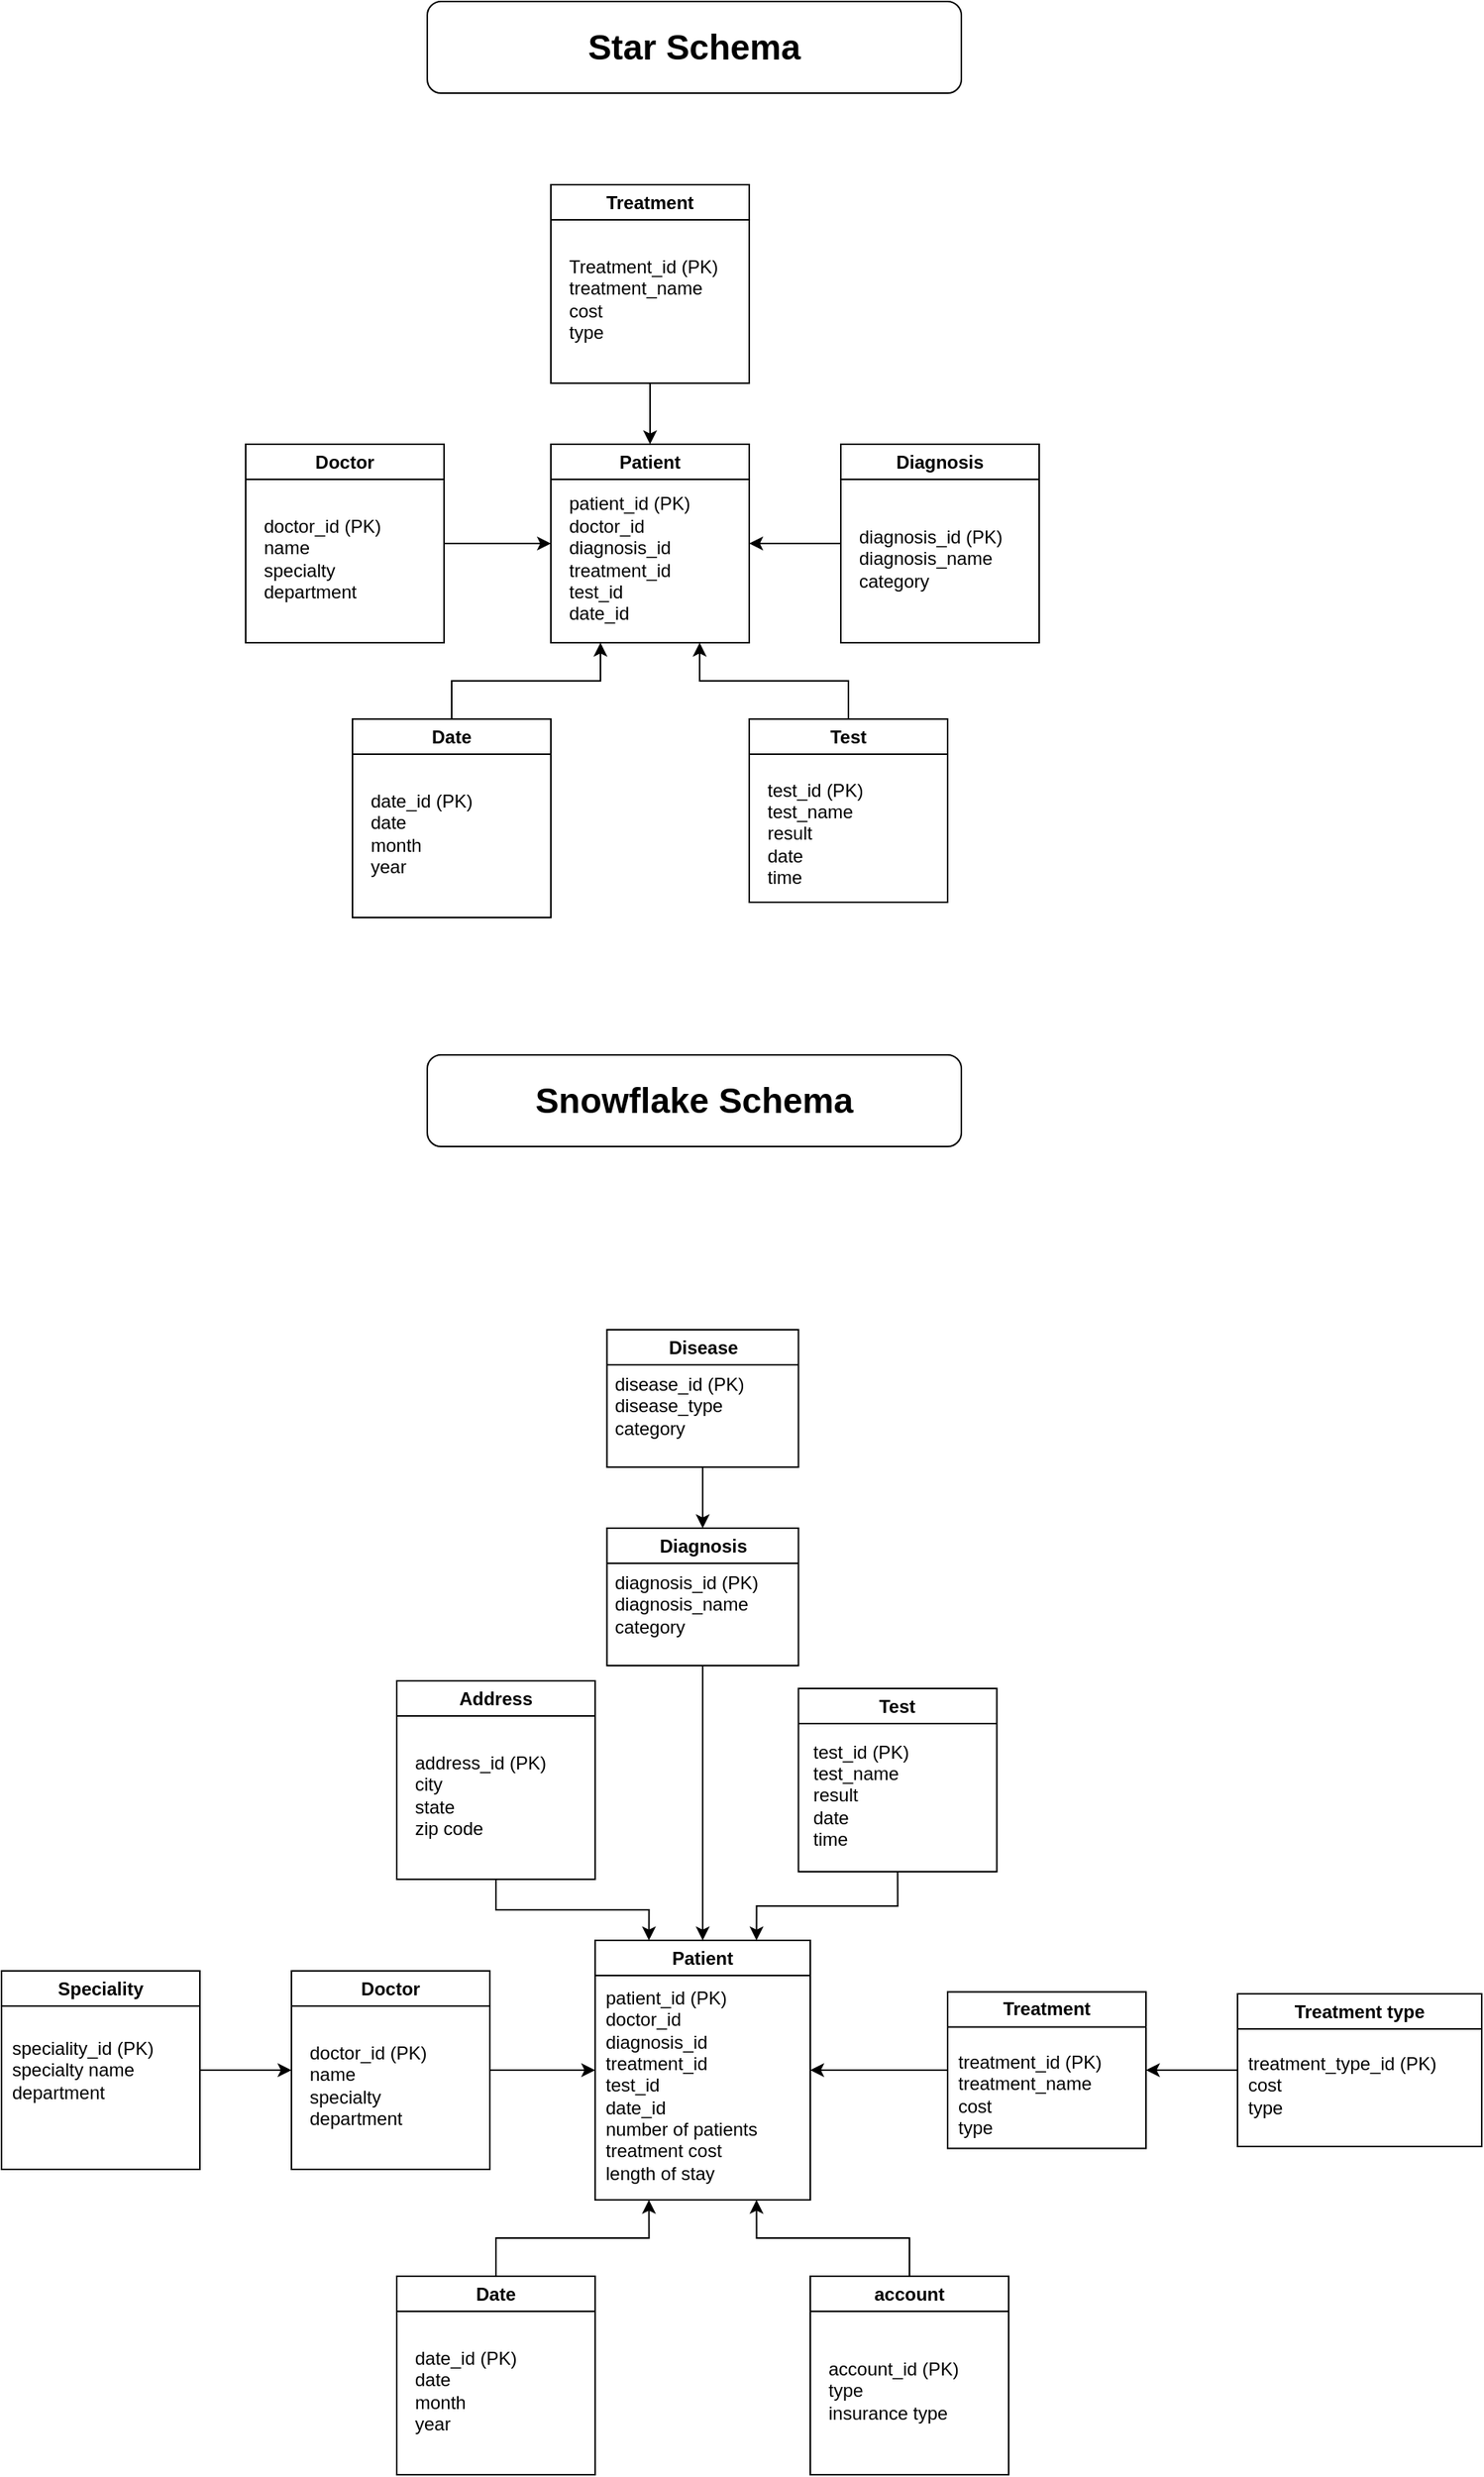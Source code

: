 <mxfile version="26.0.11">
  <diagram name="Page-1" id="eat_gzCOZDSkfmyDiPd1">
    <mxGraphModel dx="2187" dy="754" grid="1" gridSize="10" guides="1" tooltips="1" connect="1" arrows="1" fold="1" page="1" pageScale="1" pageWidth="827" pageHeight="1169" math="0" shadow="0">
      <root>
        <mxCell id="0" />
        <mxCell id="1" parent="0" />
        <mxCell id="onyuebwFOxCPBUi-mzCK-1" value="Patient" style="swimlane;whiteSpace=wrap;html=1;" vertex="1" parent="1">
          <mxGeometry x="320" y="300" width="130" height="130" as="geometry" />
        </mxCell>
        <mxCell id="onyuebwFOxCPBUi-mzCK-2" value="patient_id (PK)&lt;div&gt;doctor_id&lt;/div&gt;&lt;div&gt;diagnosis_id&lt;/div&gt;&lt;div&gt;treatment_id&lt;/div&gt;&lt;div&gt;test_id&lt;/div&gt;&lt;div&gt;date_id&lt;/div&gt;" style="text;html=1;align=left;verticalAlign=middle;resizable=0;points=[];autosize=1;strokeColor=none;fillColor=none;" vertex="1" parent="onyuebwFOxCPBUi-mzCK-1">
          <mxGeometry x="10" y="25" width="100" height="100" as="geometry" />
        </mxCell>
        <mxCell id="onyuebwFOxCPBUi-mzCK-24" style="edgeStyle=orthogonalEdgeStyle;rounded=0;orthogonalLoop=1;jettySize=auto;html=1;exitX=1;exitY=0.5;exitDx=0;exitDy=0;entryX=0;entryY=0.5;entryDx=0;entryDy=0;" edge="1" parent="1" source="onyuebwFOxCPBUi-mzCK-3" target="onyuebwFOxCPBUi-mzCK-1">
          <mxGeometry relative="1" as="geometry" />
        </mxCell>
        <mxCell id="onyuebwFOxCPBUi-mzCK-3" value="Doctor" style="swimlane;whiteSpace=wrap;html=1;" vertex="1" parent="1">
          <mxGeometry x="120" y="300" width="130" height="130" as="geometry" />
        </mxCell>
        <mxCell id="onyuebwFOxCPBUi-mzCK-4" value="doctor_id (PK)&lt;div&gt;name&lt;/div&gt;&lt;div&gt;specialty&lt;/div&gt;&lt;div&gt;department&lt;/div&gt;" style="text;html=1;align=left;verticalAlign=middle;resizable=0;points=[];autosize=1;strokeColor=none;fillColor=none;" vertex="1" parent="onyuebwFOxCPBUi-mzCK-3">
          <mxGeometry x="10" y="40" width="100" height="70" as="geometry" />
        </mxCell>
        <mxCell id="onyuebwFOxCPBUi-mzCK-16" style="edgeStyle=orthogonalEdgeStyle;rounded=0;orthogonalLoop=1;jettySize=auto;html=1;exitX=0;exitY=0.5;exitDx=0;exitDy=0;entryX=1;entryY=0.5;entryDx=0;entryDy=0;" edge="1" parent="1" source="onyuebwFOxCPBUi-mzCK-5" target="onyuebwFOxCPBUi-mzCK-1">
          <mxGeometry relative="1" as="geometry" />
        </mxCell>
        <mxCell id="onyuebwFOxCPBUi-mzCK-5" value="Diagnosis" style="swimlane;whiteSpace=wrap;html=1;startSize=23;" vertex="1" parent="1">
          <mxGeometry x="510" y="300" width="130" height="130" as="geometry" />
        </mxCell>
        <mxCell id="onyuebwFOxCPBUi-mzCK-6" value="diagnosis_id (PK)&lt;div&gt;diagnosis_name&lt;/div&gt;&lt;div&gt;category&lt;/div&gt;" style="text;html=1;align=left;verticalAlign=middle;resizable=0;points=[];autosize=1;strokeColor=none;fillColor=none;" vertex="1" parent="onyuebwFOxCPBUi-mzCK-5">
          <mxGeometry x="10" y="45" width="120" height="60" as="geometry" />
        </mxCell>
        <mxCell id="onyuebwFOxCPBUi-mzCK-15" style="edgeStyle=orthogonalEdgeStyle;rounded=0;orthogonalLoop=1;jettySize=auto;html=1;exitX=0.5;exitY=1;exitDx=0;exitDy=0;entryX=0.5;entryY=0;entryDx=0;entryDy=0;" edge="1" parent="1" source="onyuebwFOxCPBUi-mzCK-7" target="onyuebwFOxCPBUi-mzCK-1">
          <mxGeometry relative="1" as="geometry" />
        </mxCell>
        <mxCell id="onyuebwFOxCPBUi-mzCK-7" value="Treatment" style="swimlane;whiteSpace=wrap;html=1;" vertex="1" parent="1">
          <mxGeometry x="320" y="130" width="130" height="130" as="geometry" />
        </mxCell>
        <mxCell id="onyuebwFOxCPBUi-mzCK-8" value="Treatment_id (PK)&lt;div&gt;treatment_name&lt;/div&gt;&lt;div&gt;cost&lt;/div&gt;&lt;div&gt;type&lt;/div&gt;" style="text;html=1;align=left;verticalAlign=middle;resizable=0;points=[];autosize=1;strokeColor=none;fillColor=none;" vertex="1" parent="onyuebwFOxCPBUi-mzCK-7">
          <mxGeometry x="10" y="40" width="120" height="70" as="geometry" />
        </mxCell>
        <mxCell id="onyuebwFOxCPBUi-mzCK-18" style="edgeStyle=orthogonalEdgeStyle;rounded=0;orthogonalLoop=1;jettySize=auto;html=1;exitX=0.5;exitY=0;exitDx=0;exitDy=0;entryX=0.25;entryY=1;entryDx=0;entryDy=0;" edge="1" parent="1" source="onyuebwFOxCPBUi-mzCK-9" target="onyuebwFOxCPBUi-mzCK-1">
          <mxGeometry relative="1" as="geometry" />
        </mxCell>
        <mxCell id="onyuebwFOxCPBUi-mzCK-9" value="Date" style="swimlane;whiteSpace=wrap;html=1;" vertex="1" parent="1">
          <mxGeometry x="190" y="480" width="130" height="130" as="geometry" />
        </mxCell>
        <mxCell id="onyuebwFOxCPBUi-mzCK-10" value="date_id (PK)&lt;div&gt;date&lt;/div&gt;&lt;div&gt;month&lt;/div&gt;&lt;div&gt;year&lt;/div&gt;" style="text;html=1;align=left;verticalAlign=middle;resizable=0;points=[];autosize=1;strokeColor=none;fillColor=none;" vertex="1" parent="onyuebwFOxCPBUi-mzCK-9">
          <mxGeometry x="10" y="40" width="90" height="70" as="geometry" />
        </mxCell>
        <mxCell id="onyuebwFOxCPBUi-mzCK-17" style="edgeStyle=orthogonalEdgeStyle;rounded=0;orthogonalLoop=1;jettySize=auto;html=1;exitX=0.5;exitY=0;exitDx=0;exitDy=0;entryX=0.75;entryY=1;entryDx=0;entryDy=0;" edge="1" parent="1" source="onyuebwFOxCPBUi-mzCK-11" target="onyuebwFOxCPBUi-mzCK-1">
          <mxGeometry relative="1" as="geometry" />
        </mxCell>
        <mxCell id="onyuebwFOxCPBUi-mzCK-11" value="Test" style="swimlane;whiteSpace=wrap;html=1;" vertex="1" parent="1">
          <mxGeometry x="450" y="480" width="130" height="120" as="geometry" />
        </mxCell>
        <mxCell id="onyuebwFOxCPBUi-mzCK-12" value="test_id (PK)&lt;div&gt;test_name&lt;/div&gt;&lt;div&gt;result&lt;/div&gt;&lt;div&gt;date&lt;/div&gt;&lt;div&gt;time&lt;/div&gt;" style="text;html=1;align=left;verticalAlign=middle;resizable=0;points=[];autosize=1;strokeColor=none;fillColor=none;" vertex="1" parent="onyuebwFOxCPBUi-mzCK-11">
          <mxGeometry x="10" y="30" width="90" height="90" as="geometry" />
        </mxCell>
        <mxCell id="onyuebwFOxCPBUi-mzCK-19" value="&lt;b&gt;&lt;font style=&quot;font-size: 23px;&quot;&gt;Star Schema&lt;/font&gt;&lt;/b&gt;" style="rounded=1;whiteSpace=wrap;html=1;" vertex="1" parent="1">
          <mxGeometry x="239" y="10" width="350" height="60" as="geometry" />
        </mxCell>
        <mxCell id="onyuebwFOxCPBUi-mzCK-21" value="&lt;b&gt;&lt;font style=&quot;font-size: 23px;&quot;&gt;Snowflake Schema&lt;/font&gt;&lt;/b&gt;" style="rounded=1;whiteSpace=wrap;html=1;" vertex="1" parent="1">
          <mxGeometry x="239" y="700" width="350" height="60" as="geometry" />
        </mxCell>
        <mxCell id="onyuebwFOxCPBUi-mzCK-22" value="Patient" style="swimlane;whiteSpace=wrap;html=1;" vertex="1" parent="1">
          <mxGeometry x="349" y="1280" width="141" height="170" as="geometry" />
        </mxCell>
        <mxCell id="onyuebwFOxCPBUi-mzCK-23" value="patient_id (PK)&lt;div&gt;doctor_id&lt;/div&gt;&lt;div&gt;diagnosis_id&lt;/div&gt;&lt;div&gt;treatment_id&lt;/div&gt;&lt;div&gt;test_id&lt;/div&gt;&lt;div&gt;date_id&lt;/div&gt;&lt;div&gt;number of patients&lt;/div&gt;&lt;div&gt;treatment cost&lt;/div&gt;&lt;div&gt;length of stay&lt;/div&gt;" style="text;html=1;align=left;verticalAlign=middle;resizable=0;points=[];autosize=1;strokeColor=none;fillColor=none;" vertex="1" parent="onyuebwFOxCPBUi-mzCK-22">
          <mxGeometry x="5" y="25" width="120" height="140" as="geometry" />
        </mxCell>
        <mxCell id="onyuebwFOxCPBUi-mzCK-51" style="edgeStyle=orthogonalEdgeStyle;rounded=0;orthogonalLoop=1;jettySize=auto;html=1;exitX=1;exitY=0.5;exitDx=0;exitDy=0;entryX=0;entryY=0.5;entryDx=0;entryDy=0;" edge="1" parent="1" source="onyuebwFOxCPBUi-mzCK-25" target="onyuebwFOxCPBUi-mzCK-22">
          <mxGeometry relative="1" as="geometry" />
        </mxCell>
        <mxCell id="onyuebwFOxCPBUi-mzCK-25" value="Doctor" style="swimlane;whiteSpace=wrap;html=1;" vertex="1" parent="1">
          <mxGeometry x="150" y="1300" width="130" height="130" as="geometry" />
        </mxCell>
        <mxCell id="onyuebwFOxCPBUi-mzCK-26" value="doctor_id (PK)&lt;div&gt;name&lt;/div&gt;&lt;div&gt;specialty&lt;/div&gt;&lt;div&gt;department&lt;/div&gt;" style="text;html=1;align=left;verticalAlign=middle;resizable=0;points=[];autosize=1;strokeColor=none;fillColor=none;" vertex="1" parent="onyuebwFOxCPBUi-mzCK-25">
          <mxGeometry x="10" y="40" width="100" height="70" as="geometry" />
        </mxCell>
        <mxCell id="onyuebwFOxCPBUi-mzCK-57" style="edgeStyle=orthogonalEdgeStyle;rounded=0;orthogonalLoop=1;jettySize=auto;html=1;exitX=1;exitY=0.5;exitDx=0;exitDy=0;entryX=0;entryY=0.5;entryDx=0;entryDy=0;" edge="1" parent="1" source="onyuebwFOxCPBUi-mzCK-27" target="onyuebwFOxCPBUi-mzCK-25">
          <mxGeometry relative="1" as="geometry" />
        </mxCell>
        <mxCell id="onyuebwFOxCPBUi-mzCK-27" value="Speciality" style="swimlane;whiteSpace=wrap;html=1;" vertex="1" parent="1">
          <mxGeometry x="-40" y="1300" width="130" height="130" as="geometry" />
        </mxCell>
        <mxCell id="onyuebwFOxCPBUi-mzCK-28" value="speciality_id (PK)&lt;div&gt;specialty name&lt;/div&gt;&lt;div&gt;department&lt;/div&gt;" style="text;html=1;align=left;verticalAlign=middle;resizable=0;points=[];autosize=1;strokeColor=none;fillColor=none;" vertex="1" parent="onyuebwFOxCPBUi-mzCK-27">
          <mxGeometry x="5" y="35" width="120" height="60" as="geometry" />
        </mxCell>
        <mxCell id="onyuebwFOxCPBUi-mzCK-50" style="edgeStyle=orthogonalEdgeStyle;rounded=0;orthogonalLoop=1;jettySize=auto;html=1;exitX=0.5;exitY=1;exitDx=0;exitDy=0;entryX=0.25;entryY=0;entryDx=0;entryDy=0;" edge="1" parent="1" source="onyuebwFOxCPBUi-mzCK-29" target="onyuebwFOxCPBUi-mzCK-22">
          <mxGeometry relative="1" as="geometry" />
        </mxCell>
        <mxCell id="onyuebwFOxCPBUi-mzCK-29" value="Address" style="swimlane;whiteSpace=wrap;html=1;" vertex="1" parent="1">
          <mxGeometry x="219" y="1110" width="130" height="130" as="geometry" />
        </mxCell>
        <mxCell id="onyuebwFOxCPBUi-mzCK-30" value="address_id (PK)&lt;div&gt;city&lt;/div&gt;&lt;div&gt;state&lt;/div&gt;&lt;div&gt;zip code&lt;/div&gt;" style="text;html=1;align=left;verticalAlign=middle;resizable=0;points=[];autosize=1;strokeColor=none;fillColor=none;" vertex="1" parent="onyuebwFOxCPBUi-mzCK-29">
          <mxGeometry x="10" y="40" width="110" height="70" as="geometry" />
        </mxCell>
        <mxCell id="onyuebwFOxCPBUi-mzCK-49" style="edgeStyle=orthogonalEdgeStyle;rounded=0;orthogonalLoop=1;jettySize=auto;html=1;exitX=0.5;exitY=1;exitDx=0;exitDy=0;entryX=0.5;entryY=0;entryDx=0;entryDy=0;" edge="1" parent="1" source="onyuebwFOxCPBUi-mzCK-31" target="onyuebwFOxCPBUi-mzCK-22">
          <mxGeometry relative="1" as="geometry" />
        </mxCell>
        <mxCell id="onyuebwFOxCPBUi-mzCK-31" value="Diagnosis" style="swimlane;whiteSpace=wrap;html=1;" vertex="1" parent="1">
          <mxGeometry x="356.75" y="1010" width="125.5" height="90" as="geometry" />
        </mxCell>
        <mxCell id="onyuebwFOxCPBUi-mzCK-33" value="diagnosis_id (PK)&lt;div&gt;diagnosis_name&lt;/div&gt;&lt;div&gt;category&lt;/div&gt;" style="text;html=1;align=left;verticalAlign=middle;resizable=0;points=[];autosize=1;strokeColor=none;fillColor=none;" vertex="1" parent="onyuebwFOxCPBUi-mzCK-31">
          <mxGeometry x="2.75" y="20" width="120" height="60" as="geometry" />
        </mxCell>
        <mxCell id="onyuebwFOxCPBUi-mzCK-48" style="edgeStyle=orthogonalEdgeStyle;rounded=0;orthogonalLoop=1;jettySize=auto;html=1;exitX=0.5;exitY=1;exitDx=0;exitDy=0;entryX=0.5;entryY=0;entryDx=0;entryDy=0;" edge="1" parent="1" source="onyuebwFOxCPBUi-mzCK-35" target="onyuebwFOxCPBUi-mzCK-31">
          <mxGeometry relative="1" as="geometry" />
        </mxCell>
        <mxCell id="onyuebwFOxCPBUi-mzCK-35" value="Disease" style="swimlane;whiteSpace=wrap;html=1;" vertex="1" parent="1">
          <mxGeometry x="356.75" y="880" width="125.5" height="90" as="geometry" />
        </mxCell>
        <mxCell id="onyuebwFOxCPBUi-mzCK-36" value="disease_id (PK)&lt;div&gt;disease_type&lt;/div&gt;&lt;div&gt;category&lt;/div&gt;" style="text;html=1;align=left;verticalAlign=middle;resizable=0;points=[];autosize=1;strokeColor=none;fillColor=none;" vertex="1" parent="onyuebwFOxCPBUi-mzCK-35">
          <mxGeometry x="2.75" y="20" width="110" height="60" as="geometry" />
        </mxCell>
        <mxCell id="onyuebwFOxCPBUi-mzCK-52" style="edgeStyle=orthogonalEdgeStyle;rounded=0;orthogonalLoop=1;jettySize=auto;html=1;exitX=0;exitY=0.5;exitDx=0;exitDy=0;entryX=1;entryY=0.5;entryDx=0;entryDy=0;" edge="1" parent="1" source="onyuebwFOxCPBUi-mzCK-38" target="onyuebwFOxCPBUi-mzCK-22">
          <mxGeometry relative="1" as="geometry" />
        </mxCell>
        <mxCell id="onyuebwFOxCPBUi-mzCK-38" value="Treatment" style="swimlane;whiteSpace=wrap;html=1;" vertex="1" parent="1">
          <mxGeometry x="580" y="1313.75" width="130" height="102.5" as="geometry" />
        </mxCell>
        <mxCell id="onyuebwFOxCPBUi-mzCK-39" value="treatment_id (PK)&lt;div&gt;treatment_name&lt;/div&gt;&lt;div&gt;cost&lt;/div&gt;&lt;div&gt;type&lt;/div&gt;" style="text;html=1;align=left;verticalAlign=middle;resizable=0;points=[];autosize=1;strokeColor=none;fillColor=none;" vertex="1" parent="onyuebwFOxCPBUi-mzCK-38">
          <mxGeometry x="5" y="32.5" width="120" height="70" as="geometry" />
        </mxCell>
        <mxCell id="onyuebwFOxCPBUi-mzCK-53" style="edgeStyle=orthogonalEdgeStyle;rounded=0;orthogonalLoop=1;jettySize=auto;html=1;exitX=0;exitY=0.5;exitDx=0;exitDy=0;entryX=1;entryY=0.5;entryDx=0;entryDy=0;" edge="1" parent="1" source="onyuebwFOxCPBUi-mzCK-40" target="onyuebwFOxCPBUi-mzCK-38">
          <mxGeometry relative="1" as="geometry" />
        </mxCell>
        <mxCell id="onyuebwFOxCPBUi-mzCK-40" value="Treatment type" style="swimlane;whiteSpace=wrap;html=1;" vertex="1" parent="1">
          <mxGeometry x="770" y="1315" width="160" height="100" as="geometry" />
        </mxCell>
        <mxCell id="onyuebwFOxCPBUi-mzCK-41" value="treatment_type_id (PK)&lt;div&gt;cost&lt;/div&gt;&lt;div&gt;type&lt;/div&gt;" style="text;html=1;align=left;verticalAlign=middle;resizable=0;points=[];autosize=1;strokeColor=none;fillColor=none;" vertex="1" parent="onyuebwFOxCPBUi-mzCK-40">
          <mxGeometry x="5" y="30" width="150" height="60" as="geometry" />
        </mxCell>
        <mxCell id="onyuebwFOxCPBUi-mzCK-55" style="edgeStyle=orthogonalEdgeStyle;rounded=0;orthogonalLoop=1;jettySize=auto;html=1;exitX=0.5;exitY=0;exitDx=0;exitDy=0;entryX=0.25;entryY=1;entryDx=0;entryDy=0;" edge="1" parent="1" source="onyuebwFOxCPBUi-mzCK-42" target="onyuebwFOxCPBUi-mzCK-22">
          <mxGeometry relative="1" as="geometry" />
        </mxCell>
        <mxCell id="onyuebwFOxCPBUi-mzCK-42" value="Date" style="swimlane;whiteSpace=wrap;html=1;" vertex="1" parent="1">
          <mxGeometry x="219" y="1500" width="130" height="130" as="geometry" />
        </mxCell>
        <mxCell id="onyuebwFOxCPBUi-mzCK-43" value="date_id (PK)&lt;div&gt;date&lt;/div&gt;&lt;div&gt;month&lt;/div&gt;&lt;div&gt;year&lt;/div&gt;" style="text;html=1;align=left;verticalAlign=middle;resizable=0;points=[];autosize=1;strokeColor=none;fillColor=none;" vertex="1" parent="onyuebwFOxCPBUi-mzCK-42">
          <mxGeometry x="10" y="40" width="90" height="70" as="geometry" />
        </mxCell>
        <mxCell id="onyuebwFOxCPBUi-mzCK-56" style="edgeStyle=orthogonalEdgeStyle;rounded=0;orthogonalLoop=1;jettySize=auto;html=1;exitX=0.5;exitY=0;exitDx=0;exitDy=0;entryX=0.75;entryY=1;entryDx=0;entryDy=0;" edge="1" parent="1" source="onyuebwFOxCPBUi-mzCK-44" target="onyuebwFOxCPBUi-mzCK-22">
          <mxGeometry relative="1" as="geometry" />
        </mxCell>
        <mxCell id="onyuebwFOxCPBUi-mzCK-44" value="account" style="swimlane;whiteSpace=wrap;html=1;" vertex="1" parent="1">
          <mxGeometry x="490" y="1500" width="130" height="130" as="geometry" />
        </mxCell>
        <mxCell id="onyuebwFOxCPBUi-mzCK-45" value="account_id (PK)&lt;div&gt;&lt;span style=&quot;background-color: transparent; color: light-dark(rgb(0, 0, 0), rgb(255, 255, 255));&quot;&gt;type&lt;/span&gt;&lt;/div&gt;&lt;div&gt;insurance type&lt;/div&gt;" style="text;html=1;align=left;verticalAlign=middle;resizable=0;points=[];autosize=1;strokeColor=none;fillColor=none;" vertex="1" parent="onyuebwFOxCPBUi-mzCK-44">
          <mxGeometry x="10" y="45" width="110" height="60" as="geometry" />
        </mxCell>
        <mxCell id="onyuebwFOxCPBUi-mzCK-54" style="edgeStyle=orthogonalEdgeStyle;rounded=0;orthogonalLoop=1;jettySize=auto;html=1;exitX=0.5;exitY=1;exitDx=0;exitDy=0;entryX=0.75;entryY=0;entryDx=0;entryDy=0;" edge="1" parent="1" source="onyuebwFOxCPBUi-mzCK-46" target="onyuebwFOxCPBUi-mzCK-22">
          <mxGeometry relative="1" as="geometry" />
        </mxCell>
        <mxCell id="onyuebwFOxCPBUi-mzCK-46" value="Test" style="swimlane;whiteSpace=wrap;html=1;" vertex="1" parent="1">
          <mxGeometry x="482.25" y="1115" width="130" height="120" as="geometry" />
        </mxCell>
        <mxCell id="onyuebwFOxCPBUi-mzCK-47" value="test_id (PK)&lt;div&gt;test_name&lt;/div&gt;&lt;div&gt;result&lt;/div&gt;&lt;div&gt;date&lt;/div&gt;&lt;div&gt;time&lt;/div&gt;" style="text;html=1;align=left;verticalAlign=middle;resizable=0;points=[];autosize=1;strokeColor=none;fillColor=none;" vertex="1" parent="onyuebwFOxCPBUi-mzCK-46">
          <mxGeometry x="7.75" y="25" width="90" height="90" as="geometry" />
        </mxCell>
      </root>
    </mxGraphModel>
  </diagram>
</mxfile>
